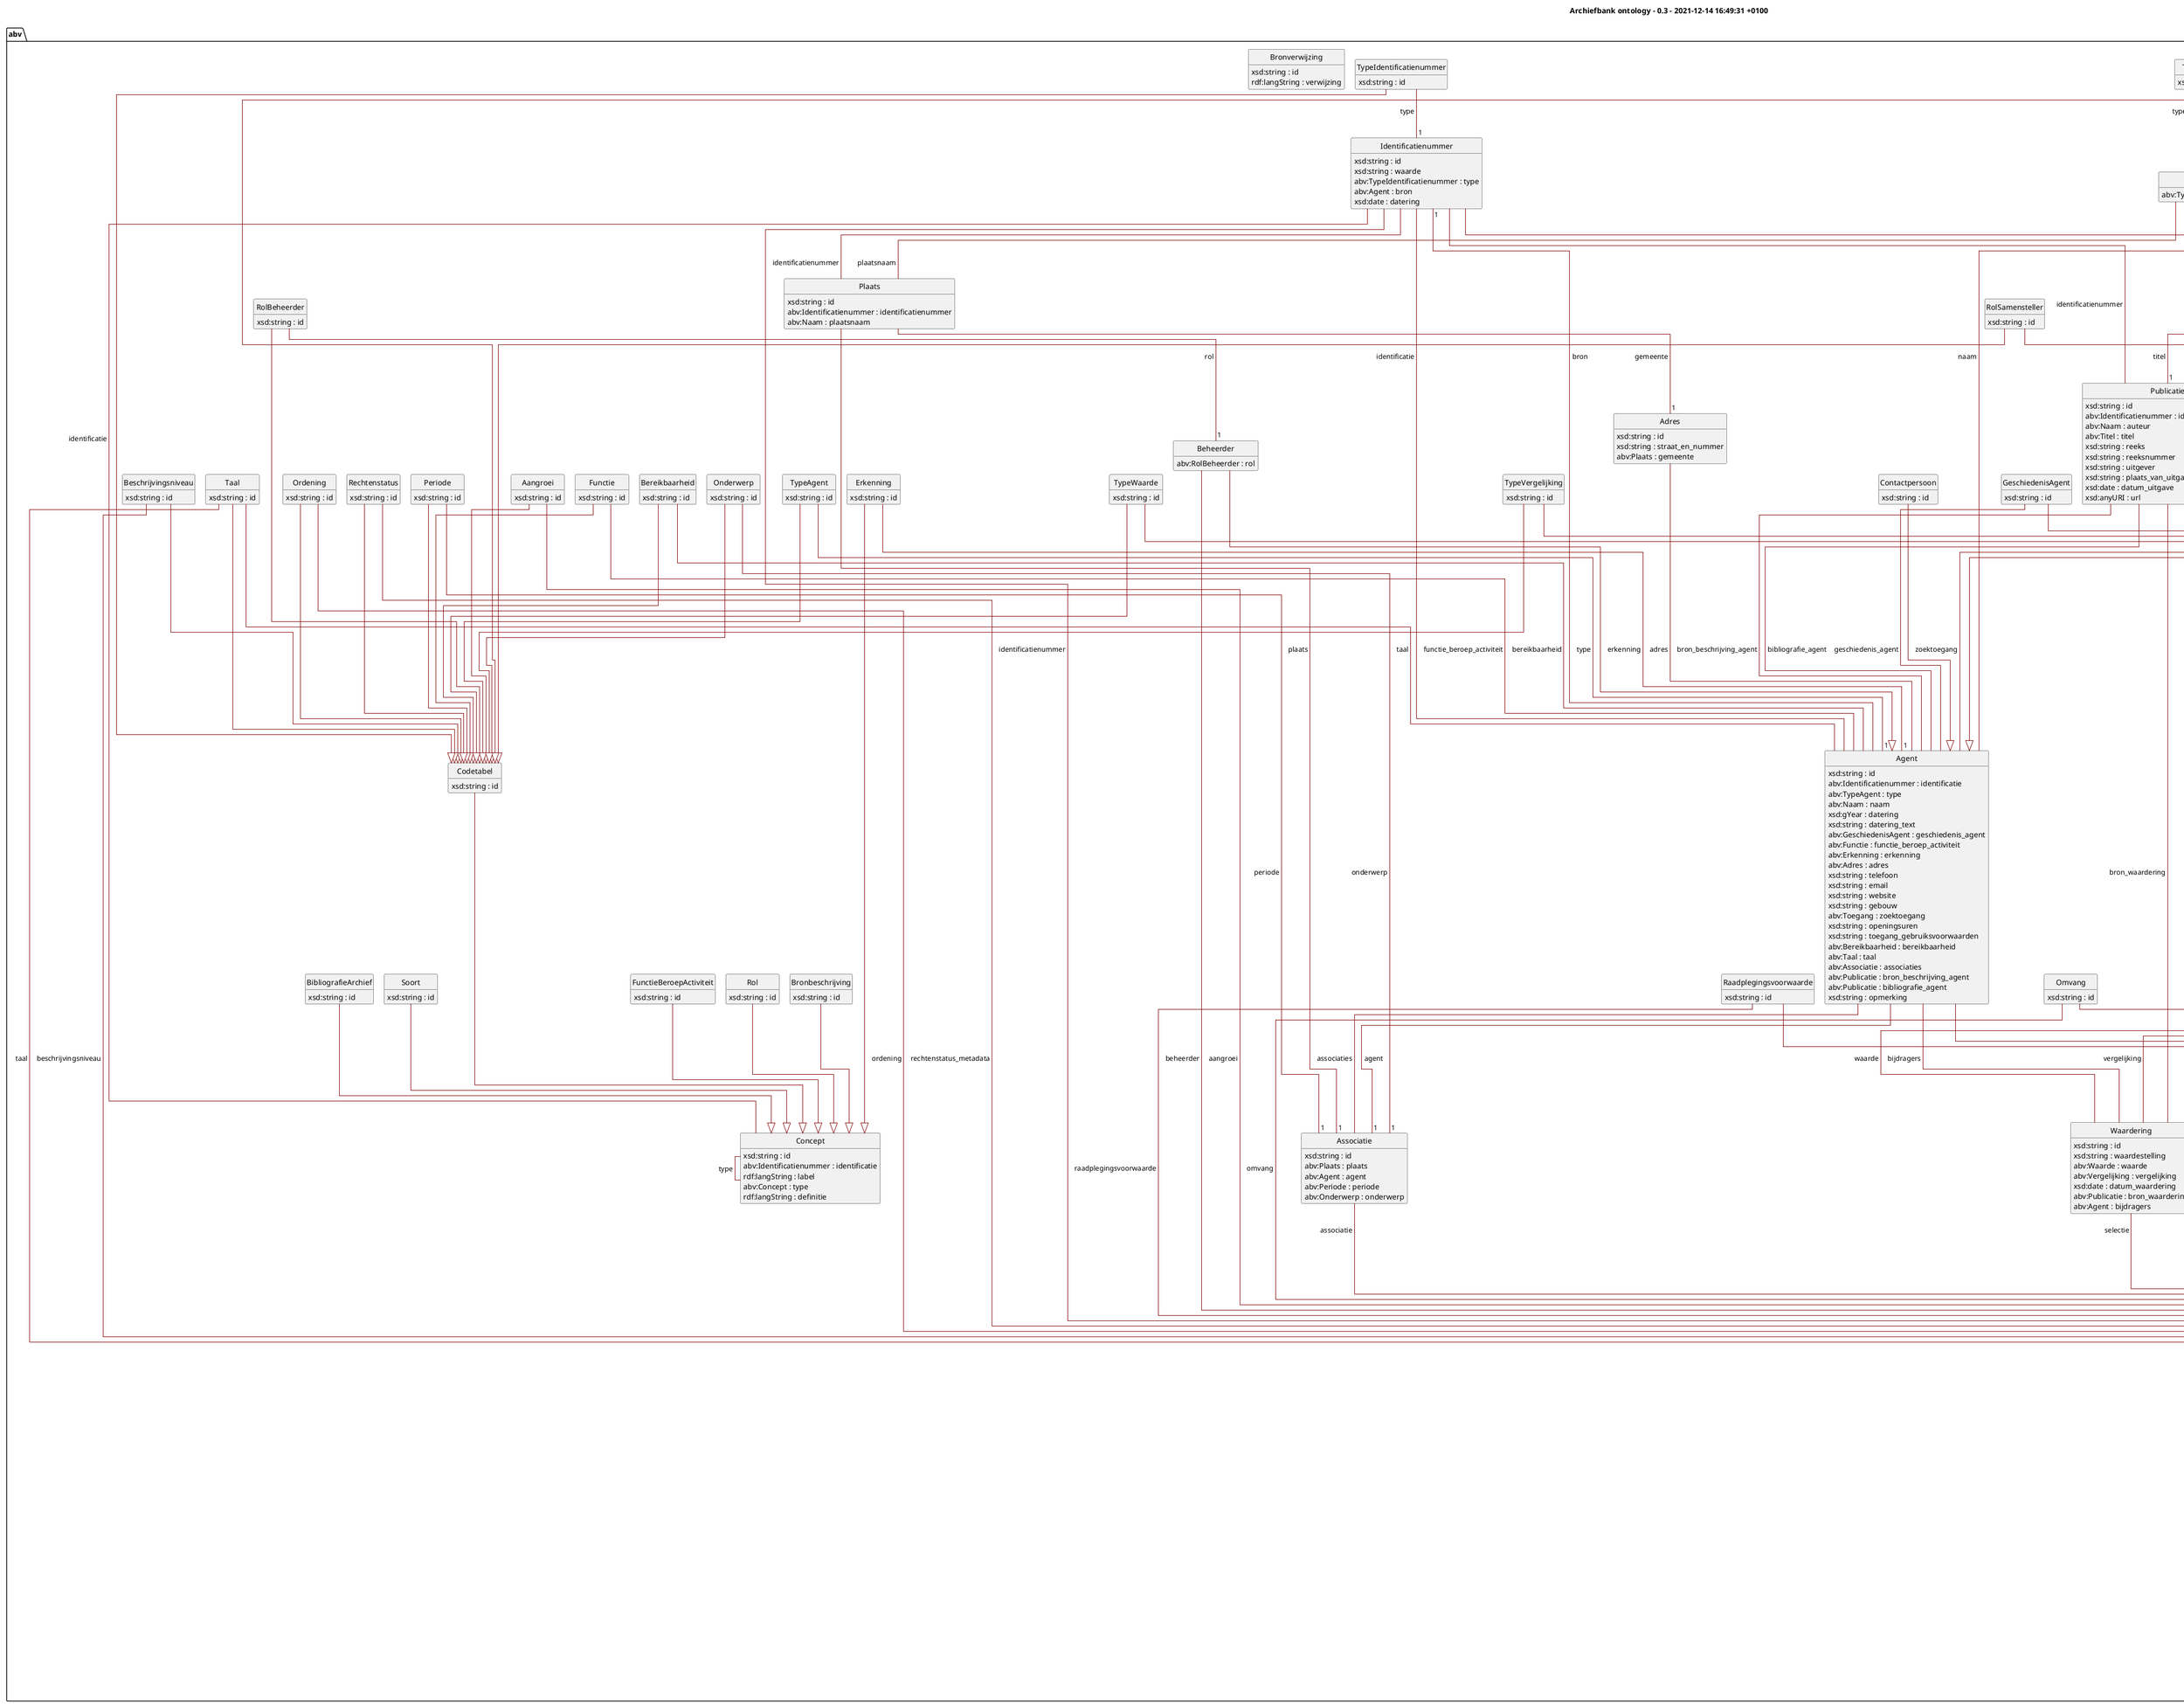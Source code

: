 @startuml
!pragma layout elk
skinparam classFontSize 14
!define LIGHTORANGE
skinparam groupInheritance 1
skinparam componentStyle uml2
skinparam wrapMessageWidth 100
skinparam ArrowColor #Maroon

title Archiefbank ontology - 0.3 - 2021-12-14 16:49:31 +0100
              
package abv {

class Aangroei{
	{field} xsd:string : id 
}

Aangroei --|> Codetabel

class Adres{
	{field} xsd:string : id 
	{field} xsd:string : straat_en_nummer 
	{field} abv:Plaats : gemeente 
}
Plaats - "1" Adres : gemeente >

class Agent{
	{field} xsd:string : id 
	{field} abv:Identificatienummer : identificatie 
	{field} abv:TypeAgent : type 
	{field} abv:Naam : naam 
	{field} xsd:gYear : datering 
	{field} xsd:string : datering_text 
	{field} abv:GeschiedenisAgent : geschiedenis_agent 
	{field} abv:Functie : functie_beroep_activiteit 
	{field} abv:Erkenning : erkenning 
	{field} abv:Adres : adres 
	{field} xsd:string : telefoon 
	{field} xsd:string : email 
	{field} xsd:string : website 
	{field} xsd:string : gebouw 
	{field} abv:Toegang : zoektoegang 
	{field} xsd:string : openingsuren 
	{field} xsd:string : toegang_gebruiksvoorwaarden 
	{field} abv:Bereikbaarheid : bereikbaarheid 
	{field} abv:Taal : taal 
	{field} abv:Associatie : associaties 
	{field} abv:Publicatie : bron_beschrijving_agent 
	{field} abv:Publicatie : bibliografie_agent 
	{field} xsd:string : opmerking 
}
Identificatienummer -  Agent : identificatie >
TypeAgent - "1" Agent : type >
Naam -  Agent : naam >
GeschiedenisAgent -  Agent : geschiedenis_agent >
Functie -  Agent : functie_beroep_activiteit >
Erkenning - "1" Agent : erkenning >
Adres -  Agent : adres >
Toegang -  Agent : zoektoegang >
Bereikbaarheid -  Agent : bereikbaarheid >
Taal -  Agent : taal >
Associatie -  Agent : associaties >
Publicatie -  Agent : bron_beschrijving_agent >
Publicatie -  Agent : bibliografie_agent >

class Archief{
	{field} xsd:string : id 
	{field} abv:Identificatienummer : identificatienummer 
	{field} abv:Titel : titel 
	{field} xsd:gYear : datering 
	{field} xsd:string : datering_text 
	{field} abv:Beschrijvingsniveau : beschrijvingsniveau 
	{field} abv:Archief : is_onderdeel_van 
	{field} abv:Omvang : omvang 
	{field} abv:Samensteller : samensteller 
	{field} abv:Beheerder : beheerder 
	{field} abv:GeschiedenisArchief : geschiedenis_archief 
	{field} abv:Verwerving : verwerving 
	{field} abv:InhoudBereik : inhoud_en_bereik 
	{field} abv:Waardering : selectie 
	{field} abv:Aangroei : aangroei 
	{field} xsd:string : aangroei_text 
	{field} abv:Ordening : ordening 
	{field} xsd:string : ordening_text 
	{field} abv:JuridischeBeperking : juridische_beperking 
	{field} abv:Agent : contactpersoon 
	{field} abv:Raadplegingsvoorwaarde : raadplegingsvoorwaarde 
	{field} abv:Taal : taal 
	{field} xsd:string : taal_text 
	{field} abv:Toegang : toegang 
	{field} abv:Publicatie : bron_beschrijving_archief 
	{field} abv:Publicatie : bibliografie_archief 
	{field} xsd:string : aantekening_archivaris 
	{field} abv:Associatie : associatie 
	{field} abv:Rechtenstatus : rechtenstatus_metadata 
	{field} xsd:string : bronverwijzing_record 
	{field} xsd:string : bronverwijzing_archief 
}
Identificatienummer -  Archief : identificatienummer >
Titel -  Archief : titel >
Beschrijvingsniveau - "1" Archief : beschrijvingsniveau >
Archief - "1" Archief : is_onderdeel_van >
Omvang -  Archief : omvang >
Samensteller -  Archief : samensteller >
Beheerder -  Archief : beheerder >
GeschiedenisArchief -  Archief : geschiedenis_archief >
Verwerving -  Archief : verwerving >
InhoudBereik -  Archief : inhoud_en_bereik >
Waardering -  Archief : selectie >
Aangroei - "1" Archief : aangroei >
Ordening - "1" Archief : ordening >
JuridischeBeperking - "1" Archief : juridische_beperking >
Agent -  Archief : contactpersoon >
Raadplegingsvoorwaarde - "1" Archief : raadplegingsvoorwaarde >
Taal -  Archief : taal >
Toegang -  Archief : toegang >
Publicatie -  Archief : bron_beschrijving_archief >
Publicatie -  Archief : bibliografie_archief >
Associatie -  Archief : associatie >
Rechtenstatus - "1" Archief : rechtenstatus_metadata >

class Associatie{
	{field} xsd:string : id 
	{field} abv:Plaats : plaats 
	{field} abv:Agent : agent 
	{field} abv:Periode : periode 
	{field} abv:Onderwerp : onderwerp 
}
Plaats - "1" Associatie : plaats >
Agent - "1" Associatie : agent >
Periode - "1" Associatie : periode >
Onderwerp - "1" Associatie : onderwerp >

class Beheerder{
	{field} abv:RolBeheerder : rol 
}
RolBeheerder - "1" Beheerder : rol >
Beheerder --|> Agent

class Bereikbaarheid{
	{field} xsd:string : id 
}

Bereikbaarheid --|> Codetabel

class Beschrijvingsniveau{
	{field} xsd:string : id 
}

Beschrijvingsniveau --|> Codetabel

class BibliografieArchief{
	{field} xsd:string : id 
}

BibliografieArchief --|> Concept

class Bronbeschrijving{
	{field} xsd:string : id 
}

Bronbeschrijving --|> Concept

class Bronverwijzing{
	{field} xsd:string : id 
	{field} rdf:langString : verwijzing 
}


class Codetabel{
	{field} xsd:string : id 
}

Codetabel --|> Concept

class Concept{
	{field} xsd:string : id 
	{field} abv:Identificatienummer : identificatie 
	{field} rdf:langString : label 
	{field} abv:Concept : type 
	{field} rdf:langString : definitie 
}
Identificatienummer -  Concept : identificatie >
Concept -  Concept : type >

class Contactpersoon{
	{field} xsd:string : id 
}

Contactpersoon --|> Agent

class Definitie{
	{field} xsd:string : id 
}

Definitie --|> Term

class Erkenning{
	{field} xsd:string : id 
}

Erkenning --|> Concept

class Functie{
	{field} xsd:string : id 
}

Functie --|> Codetabel

class FunctieBeroepActiviteit{
	{field} xsd:string : id 
}

FunctieBeroepActiviteit --|> Concept

class GeschiedenisAgent{
	{field} xsd:string : id 
}

GeschiedenisAgent --|> Term

class GeschiedenisArchief{
	{field} xsd:string : id 
}

GeschiedenisArchief --|> Term

class Identificatienummer{
	{field} xsd:string : id 
	{field} xsd:string : waarde 
	{field} abv:TypeIdentificatienummer : type 
	{field} abv:Agent : bron 
	{field} xsd:date : datering 
}
TypeIdentificatienummer - "1" Identificatienummer : type >
Agent - "1" Identificatienummer : bron >

class InhoudBereik{
	{field} xsd:string : id 
}

InhoudBereik --|> Term

class JuridischeBeperking{
	{field} xsd:string : id 
	{field} xsd:boolean : privacy_gevoelig 
	{field} xsd:boolean : contractuele_beperking 
	{field} xsd:boolean : gevoelig_voor_auteursrechtelijkebescherming 
}


class Label{
	{field} xsd:string : id 
}

Label --|> Term

class Naam{
	{field} abv:TypeNaam : type_naam 
}
TypeNaam - "1" Naam : type_naam >
Naam --|> Term

class Omvang{
	{field} xsd:string : id 
}

Omvang --|> Term

class Onderwerp{
	{field} xsd:string : id 
}

Onderwerp --|> Codetabel

class Ordening{
	{field} xsd:string : id 
}

Ordening --|> Codetabel

class Periode{
	{field} xsd:string : id 
}

Periode --|> Codetabel

class Plaats{
	{field} xsd:string : id 
	{field} abv:Identificatienummer : identificatienummer 
	{field} abv:Naam : plaatsnaam 
}
Identificatienummer -  Plaats : identificatienummer >
Naam -  Plaats : plaatsnaam >

class Publicatie{
	{field} xsd:string : id 
	{field} abv:Identificatienummer : identificatienummer 
	{field} abv:Naam : auteur 
	{field} abv:Titel : titel 
	{field} xsd:string : reeks 
	{field} xsd:string : reeksnummer 
	{field} xsd:string : uitgever 
	{field} xsd:string : plaats_van_uitgave 
	{field} xsd:date : datum_uitgave 
	{field} xsd:anyURI : url 
}
Identificatienummer -  Publicatie : identificatienummer >
Naam -  Publicatie : auteur >
Titel - "1" Publicatie : titel >

class Raadplegingsvoorwaarde{
	{field} xsd:string : id 
}

Raadplegingsvoorwaarde --|> Term

class Rechtenstatus{
	{field} xsd:string : id 
}

Rechtenstatus --|> Codetabel

class Rol{
	{field} xsd:string : id 
}

Rol --|> Concept

class RolBeheerder{
	{field} xsd:string : id 
}

RolBeheerder --|> Codetabel

class RolSamensteller{
	{field} xsd:string : id 
}

RolSamensteller --|> Codetabel

class Samensteller{
	{field} xsd:string : id 
	{field} abv:RolSamensteller : rol 
}
RolSamensteller - "1" Samensteller : rol >
Samensteller --|> Agent

class Soort{
	{field} xsd:string : id 
}

Soort --|> Concept

class Taal{
	{field} xsd:string : id 
}

Taal --|> Codetabel

class Term{
	{field} xsd:string : id 
	{field} rdf:langString : waarde 
}


class Titel{
	{field} xsd:string : id 
}

Titel --|> Term

class Toegang{
	{field} xsd:string : id 
	{field} abv:Identificatienummer : identificatienummer 
	{field} abv:Naam : auteur 
	{field} abv:Titel : titel 
	{field} xsd:string : reeks 
	{field} xsd:string : reeksnummer 
	{field} xsd:string : uitgever 
	{field} xsd:string : plaats_van_uitgave 
	{field} xsd:date : datum_uitgave 
	{field} xsd:anyURI : url 
}
Identificatienummer -  Toegang : identificatienummer >
Naam -  Toegang : auteur >
Titel - "1" Toegang : titel >

class TypeAgent{
	{field} xsd:string : id 
}

TypeAgent --|> Codetabel

class TypeIdentificatienummer{
	{field} xsd:string : id 
}

TypeIdentificatienummer --|> Codetabel

class TypeNaam{
	{field} xsd:string : id 
}

TypeNaam --|> Codetabel

class TypeVergelijking{
	{field} xsd:string : id 
}

TypeVergelijking --|> Codetabel

class TypeWaarde{
	{field} xsd:string : id 
}

TypeWaarde --|> Codetabel

class Vergelijking{
	{field} abv:TypeVergelijking : type_vergelijking 
}
TypeVergelijking - "1" Vergelijking : type_vergelijking >
Vergelijking --|> Term

class Verwerving{
	{field} xsd:string : id 
}

Verwerving --|> Term

class Waarde{
	{field} abv:TypeWaarde : type_waarde 
}
TypeWaarde - "1" Waarde : type_waarde >
Waarde --|> Term

class Waardering{
	{field} xsd:string : id 
	{field} xsd:string : waardestelling 
	{field} abv:Waarde : waarde 
	{field} abv:Vergelijking : vergelijking 
	{field} xsd:date : datum_waardering 
	{field} abv:Publicatie : bron_waardering 
	{field} abv:Agent : bijdragers 
}
Waarde -  Waardering : waarde >
Vergelijking -  Waardering : vergelijking >
Publicatie -  Waardering : bron_waardering >
Agent -  Waardering : bijdragers >

hide circle
hide methods
hide empty members
@enduml
          
